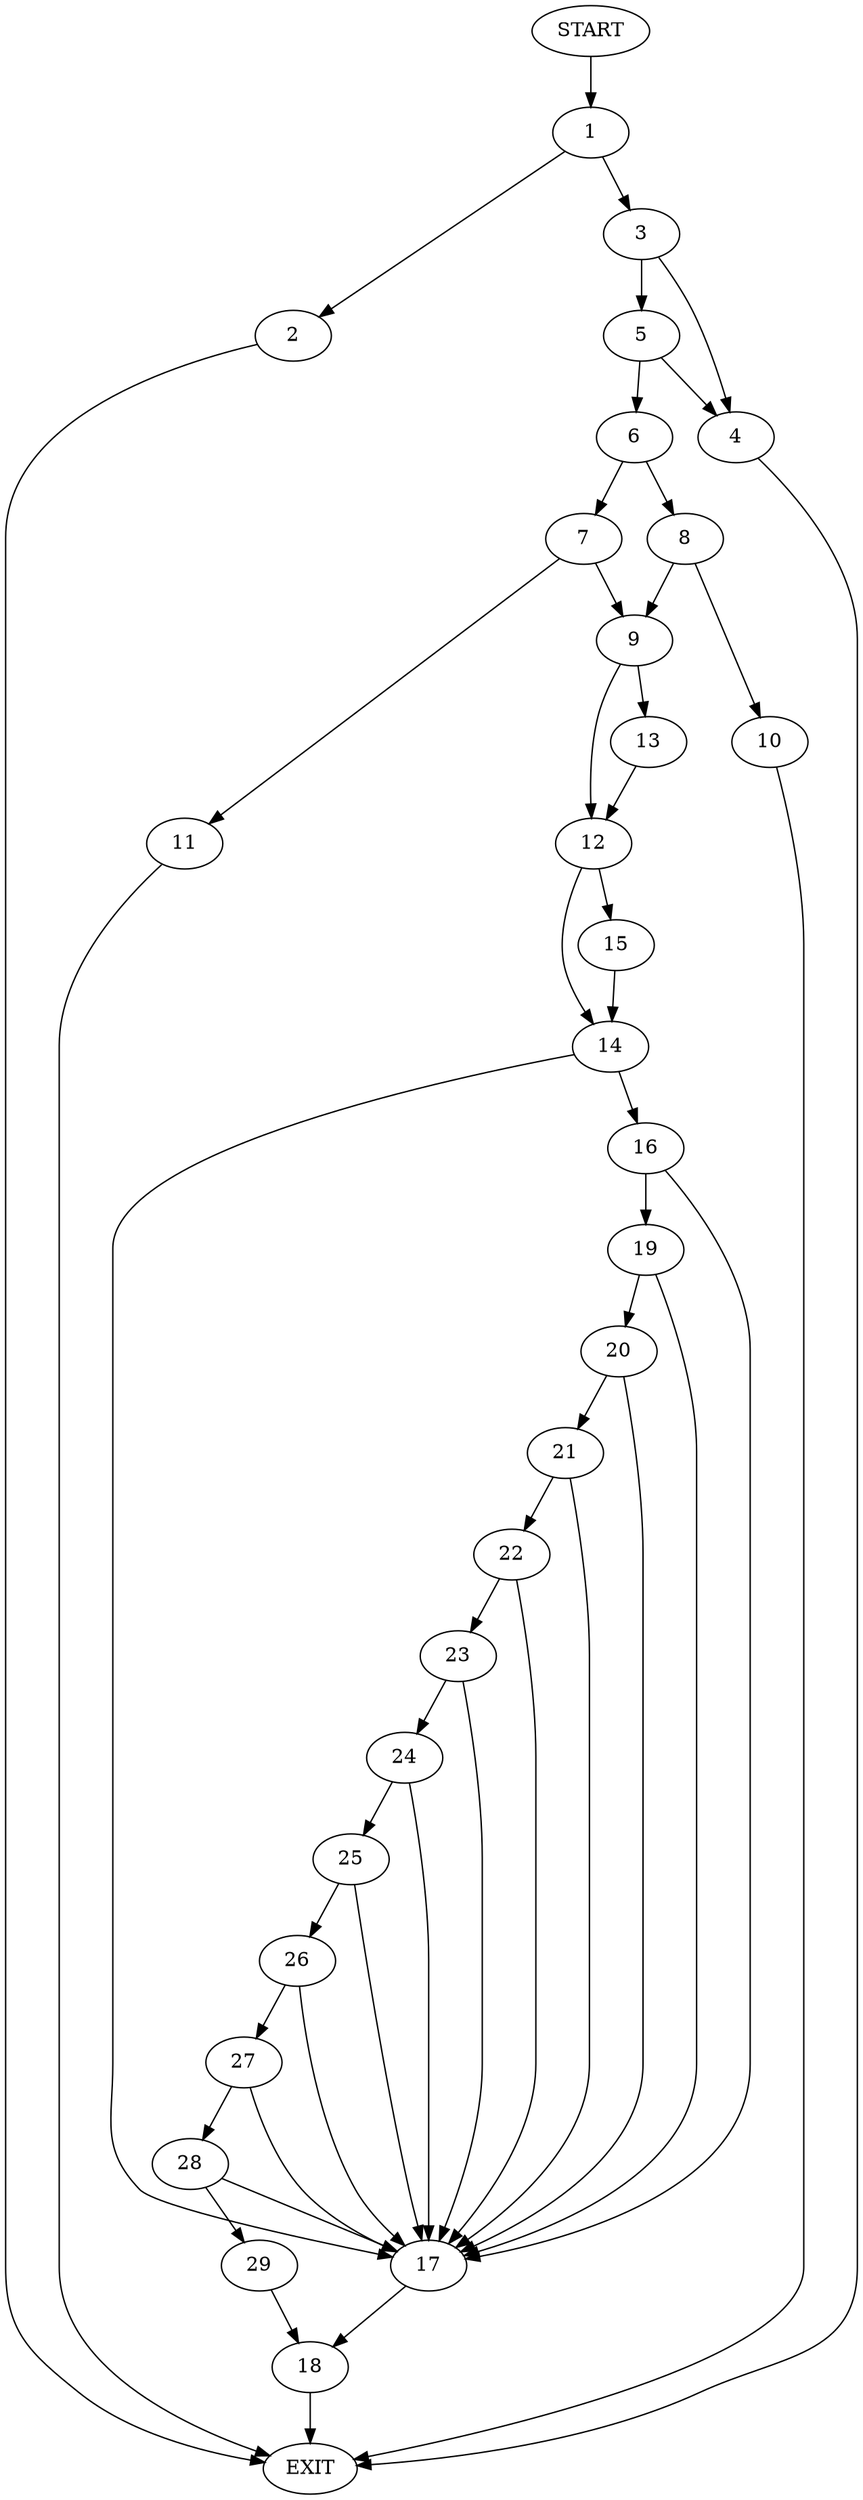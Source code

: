 digraph {
0 [label="START"]
30 [label="EXIT"]
0 -> 1
1 -> 2
1 -> 3
3 -> 4
3 -> 5
2 -> 30
5 -> 4
5 -> 6
4 -> 30
6 -> 7
6 -> 8
8 -> 9
8 -> 10
7 -> 11
7 -> 9
9 -> 12
9 -> 13
11 -> 30
10 -> 30
13 -> 12
12 -> 14
12 -> 15
15 -> 14
14 -> 16
14 -> 17
17 -> 18
16 -> 19
16 -> 17
19 -> 20
19 -> 17
20 -> 21
20 -> 17
21 -> 17
21 -> 22
22 -> 23
22 -> 17
23 -> 17
23 -> 24
24 -> 25
24 -> 17
25 -> 17
25 -> 26
26 -> 17
26 -> 27
27 -> 28
27 -> 17
28 -> 17
28 -> 29
29 -> 18
18 -> 30
}
